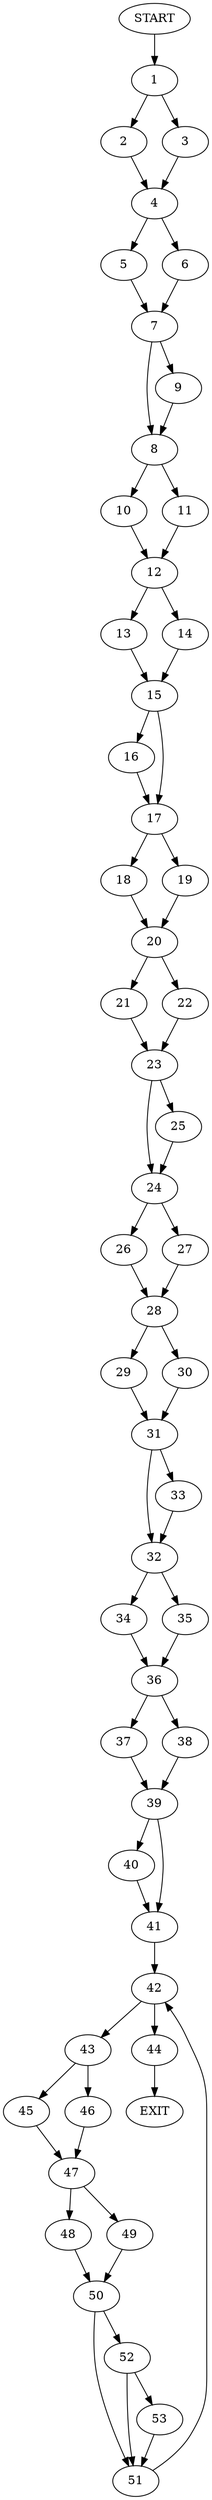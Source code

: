 digraph {
0 [label="START"]
54 [label="EXIT"]
0 -> 1
1 -> 2
1 -> 3
3 -> 4
2 -> 4
4 -> 5
4 -> 6
5 -> 7
6 -> 7
7 -> 8
7 -> 9
9 -> 8
8 -> 10
8 -> 11
10 -> 12
11 -> 12
12 -> 13
12 -> 14
13 -> 15
14 -> 15
15 -> 16
15 -> 17
16 -> 17
17 -> 18
17 -> 19
18 -> 20
19 -> 20
20 -> 21
20 -> 22
22 -> 23
21 -> 23
23 -> 24
23 -> 25
24 -> 26
24 -> 27
25 -> 24
27 -> 28
26 -> 28
28 -> 29
28 -> 30
30 -> 31
29 -> 31
31 -> 32
31 -> 33
32 -> 34
32 -> 35
33 -> 32
34 -> 36
35 -> 36
36 -> 37
36 -> 38
37 -> 39
38 -> 39
39 -> 40
39 -> 41
41 -> 42
40 -> 41
42 -> 43
42 -> 44
44 -> 54
43 -> 45
43 -> 46
45 -> 47
46 -> 47
47 -> 48
47 -> 49
48 -> 50
49 -> 50
50 -> 51
50 -> 52
51 -> 42
52 -> 51
52 -> 53
53 -> 51
}
